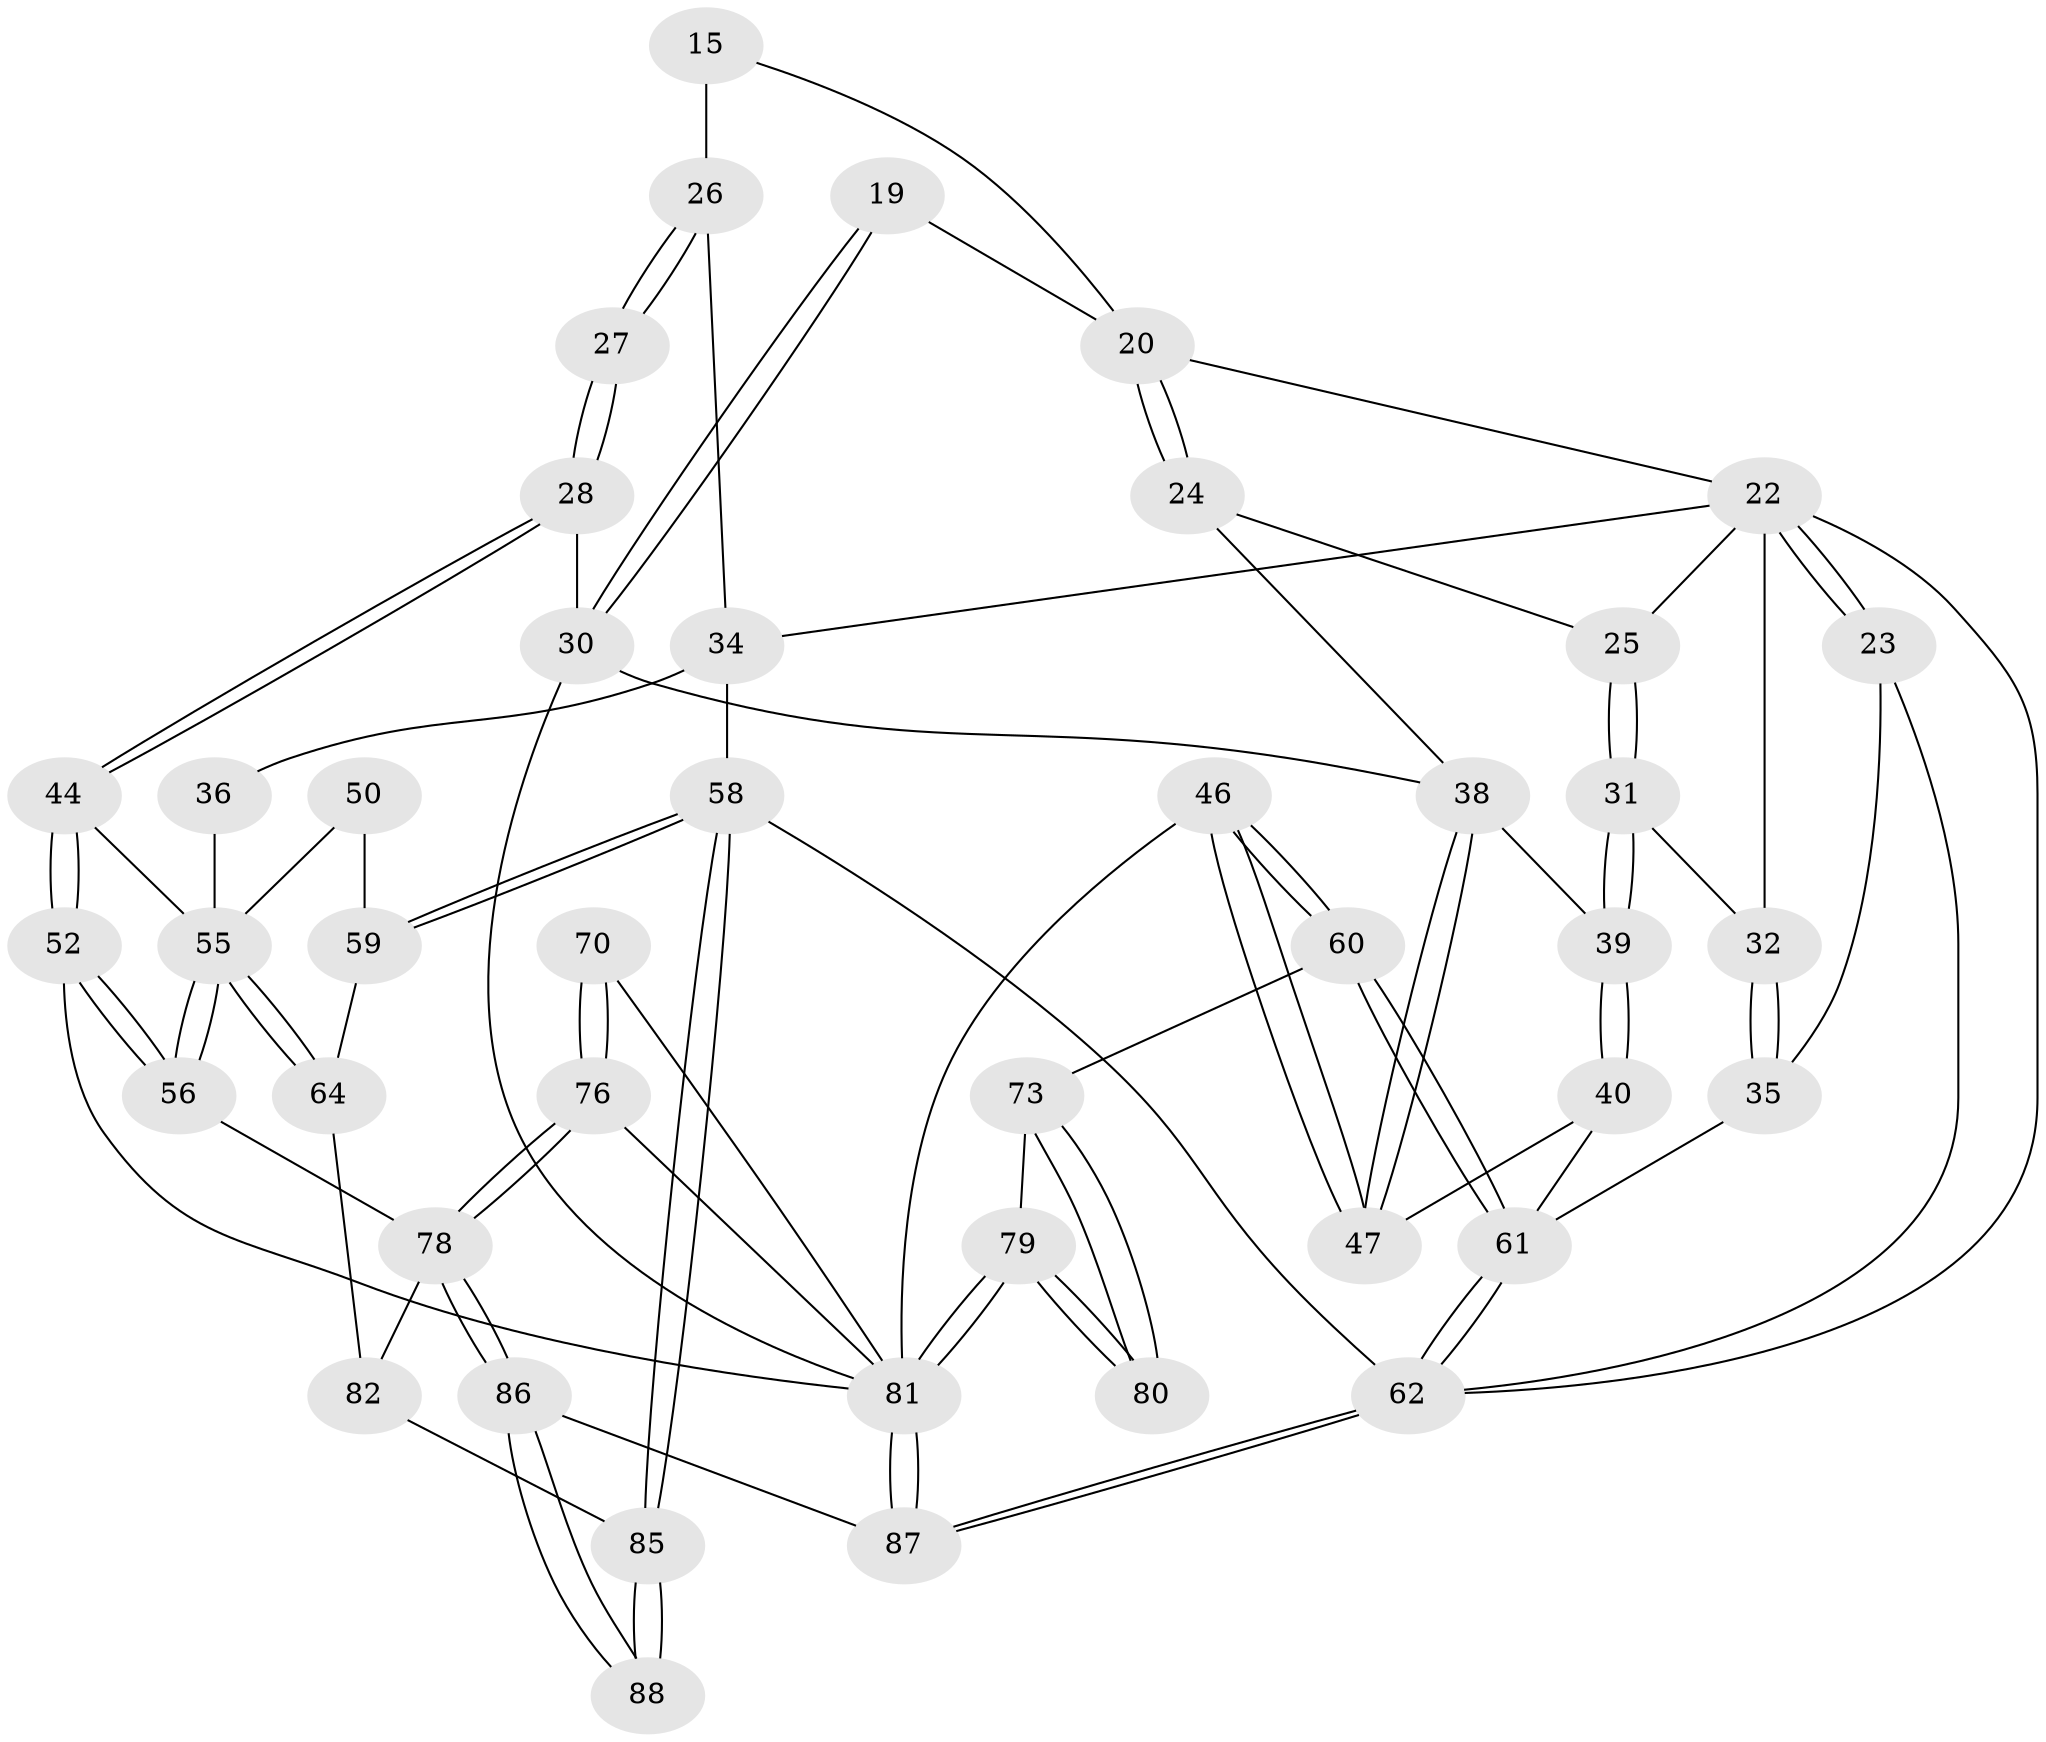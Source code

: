 // original degree distribution, {3: 0.045454545454545456, 6: 0.25, 5: 0.4772727272727273, 4: 0.22727272727272727}
// Generated by graph-tools (version 1.1) at 2025/05/03/04/25 22:05:23]
// undirected, 44 vertices, 102 edges
graph export_dot {
graph [start="1"]
  node [color=gray90,style=filled];
  15 [pos="+0.4021547449013795+0.1708042512728913"];
  19 [pos="+0.34878253640326307+0.22713616086723773"];
  20 [pos="+0.26809398169729715+0.20747048204332133",super="+16"];
  22 [pos="+0.07104773684107635+0.16803525511782763",super="+21"];
  23 [pos="+0+0.23508888671922754"];
  24 [pos="+0.18670439961877033+0.2442791501058809"];
  25 [pos="+0.1575647825597298+0.23350895327914267"];
  26 [pos="+0.46566182533797895+0.14197246114562892",super="+10+9+18"];
  27 [pos="+0.5537458661344817+0.2777058348945972"];
  28 [pos="+0.4792450490040387+0.41184206553282826"];
  30 [pos="+0.39746205566929477+0.38723207064402493",super="+29"];
  31 [pos="+0.11087186465836016+0.28064711928081243"];
  32 [pos="+0.03535676519828957+0.2403093291761084"];
  34 [pos="+1+0.2802898398185636",super="+17"];
  35 [pos="+0+0.40119404532952013"];
  36 [pos="+0.7773109123575356+0.35767146008978146"];
  38 [pos="+0.21571811283585599+0.3398589894328646",super="+37"];
  39 [pos="+0.08003171390003516+0.34058212450930025"];
  40 [pos="+0+0.4471860510559348"];
  44 [pos="+0.6419525339541029+0.49089288044094326"];
  46 [pos="+0.22566557693449818+0.6106530476602808"];
  47 [pos="+0.11086515661521645+0.5081295033202106"];
  50 [pos="+0.8869971274625881+0.5896755488152273",super="+49"];
  52 [pos="+0.6258323858934901+0.6414637738814566"];
  55 [pos="+0.8655292874510621+0.7604125413584276",super="+51+43+42"];
  56 [pos="+0.7291916145215448+0.7166863467628755"];
  58 [pos="+1+1",super="+2+33"];
  59 [pos="+1+0.8047460513018336",super="+57"];
  60 [pos="+0+0.8469463854423332"];
  61 [pos="+0+0.9237892062639532",super="+41"];
  62 [pos="+0+1",super="+3"];
  64 [pos="+0.87514888504211+0.7742302554886633",super="+63"];
  70 [pos="+0.47001028028206615+0.8718351858574259"];
  73 [pos="+0+0.8515400359631863",super="+72"];
  76 [pos="+0.4898378388369385+0.8830455579129438",super="+66+67"];
  78 [pos="+0.5591426962879564+0.9715025878509823",super="+77+75"];
  79 [pos="+0.27400969954465965+1",super="+71"];
  80 [pos="+0.22075043709614126+1"];
  81 [pos="+0.2777396357942433+1",super="+69+68"];
  82 [pos="+0.7959924261278774+0.9822548400044115",super="+74"];
  85 [pos="+1+1",super="+84+83"];
  86 [pos="+0.5956762495757517+1"];
  87 [pos="+0.2735058222033862+1"];
  88 [pos="+0.7780132411117102+1"];
  15 -- 26 [weight=2];
  15 -- 20;
  19 -- 20 [weight=2];
  19 -- 30;
  19 -- 30;
  20 -- 24;
  20 -- 24;
  20 -- 22;
  22 -- 23;
  22 -- 23;
  22 -- 32;
  22 -- 34;
  22 -- 25;
  22 -- 62;
  23 -- 35;
  23 -- 62;
  24 -- 25;
  24 -- 38;
  25 -- 31;
  25 -- 31;
  26 -- 27 [weight=2];
  26 -- 27;
  26 -- 34 [weight=2];
  27 -- 28;
  27 -- 28;
  28 -- 44;
  28 -- 44;
  28 -- 30;
  30 -- 38;
  30 -- 81;
  31 -- 32;
  31 -- 39;
  31 -- 39;
  32 -- 35;
  32 -- 35;
  34 -- 36 [weight=2];
  34 -- 58 [weight=2];
  35 -- 61;
  36 -- 55;
  38 -- 39;
  38 -- 47;
  38 -- 47;
  39 -- 40;
  39 -- 40;
  40 -- 47;
  40 -- 61;
  44 -- 52;
  44 -- 52;
  44 -- 55;
  46 -- 47;
  46 -- 47;
  46 -- 60;
  46 -- 60;
  46 -- 81;
  50 -- 55 [weight=2];
  50 -- 59 [weight=2];
  52 -- 56;
  52 -- 56;
  52 -- 81;
  55 -- 56;
  55 -- 56;
  55 -- 64;
  55 -- 64;
  56 -- 78;
  58 -- 59 [weight=2];
  58 -- 59;
  58 -- 85;
  58 -- 85;
  58 -- 62 [weight=2];
  59 -- 64;
  60 -- 61;
  60 -- 61;
  60 -- 73;
  61 -- 62;
  61 -- 62;
  62 -- 87;
  62 -- 87;
  64 -- 82;
  70 -- 76 [weight=2];
  70 -- 76;
  70 -- 81;
  73 -- 80 [weight=2];
  73 -- 80;
  73 -- 79;
  76 -- 78 [weight=2];
  76 -- 78;
  76 -- 81;
  78 -- 86;
  78 -- 86;
  78 -- 82 [weight=2];
  79 -- 80;
  79 -- 80;
  79 -- 81 [weight=2];
  79 -- 81;
  81 -- 87;
  81 -- 87;
  82 -- 85;
  85 -- 88 [weight=2];
  85 -- 88;
  86 -- 87;
  86 -- 88;
  86 -- 88;
}

